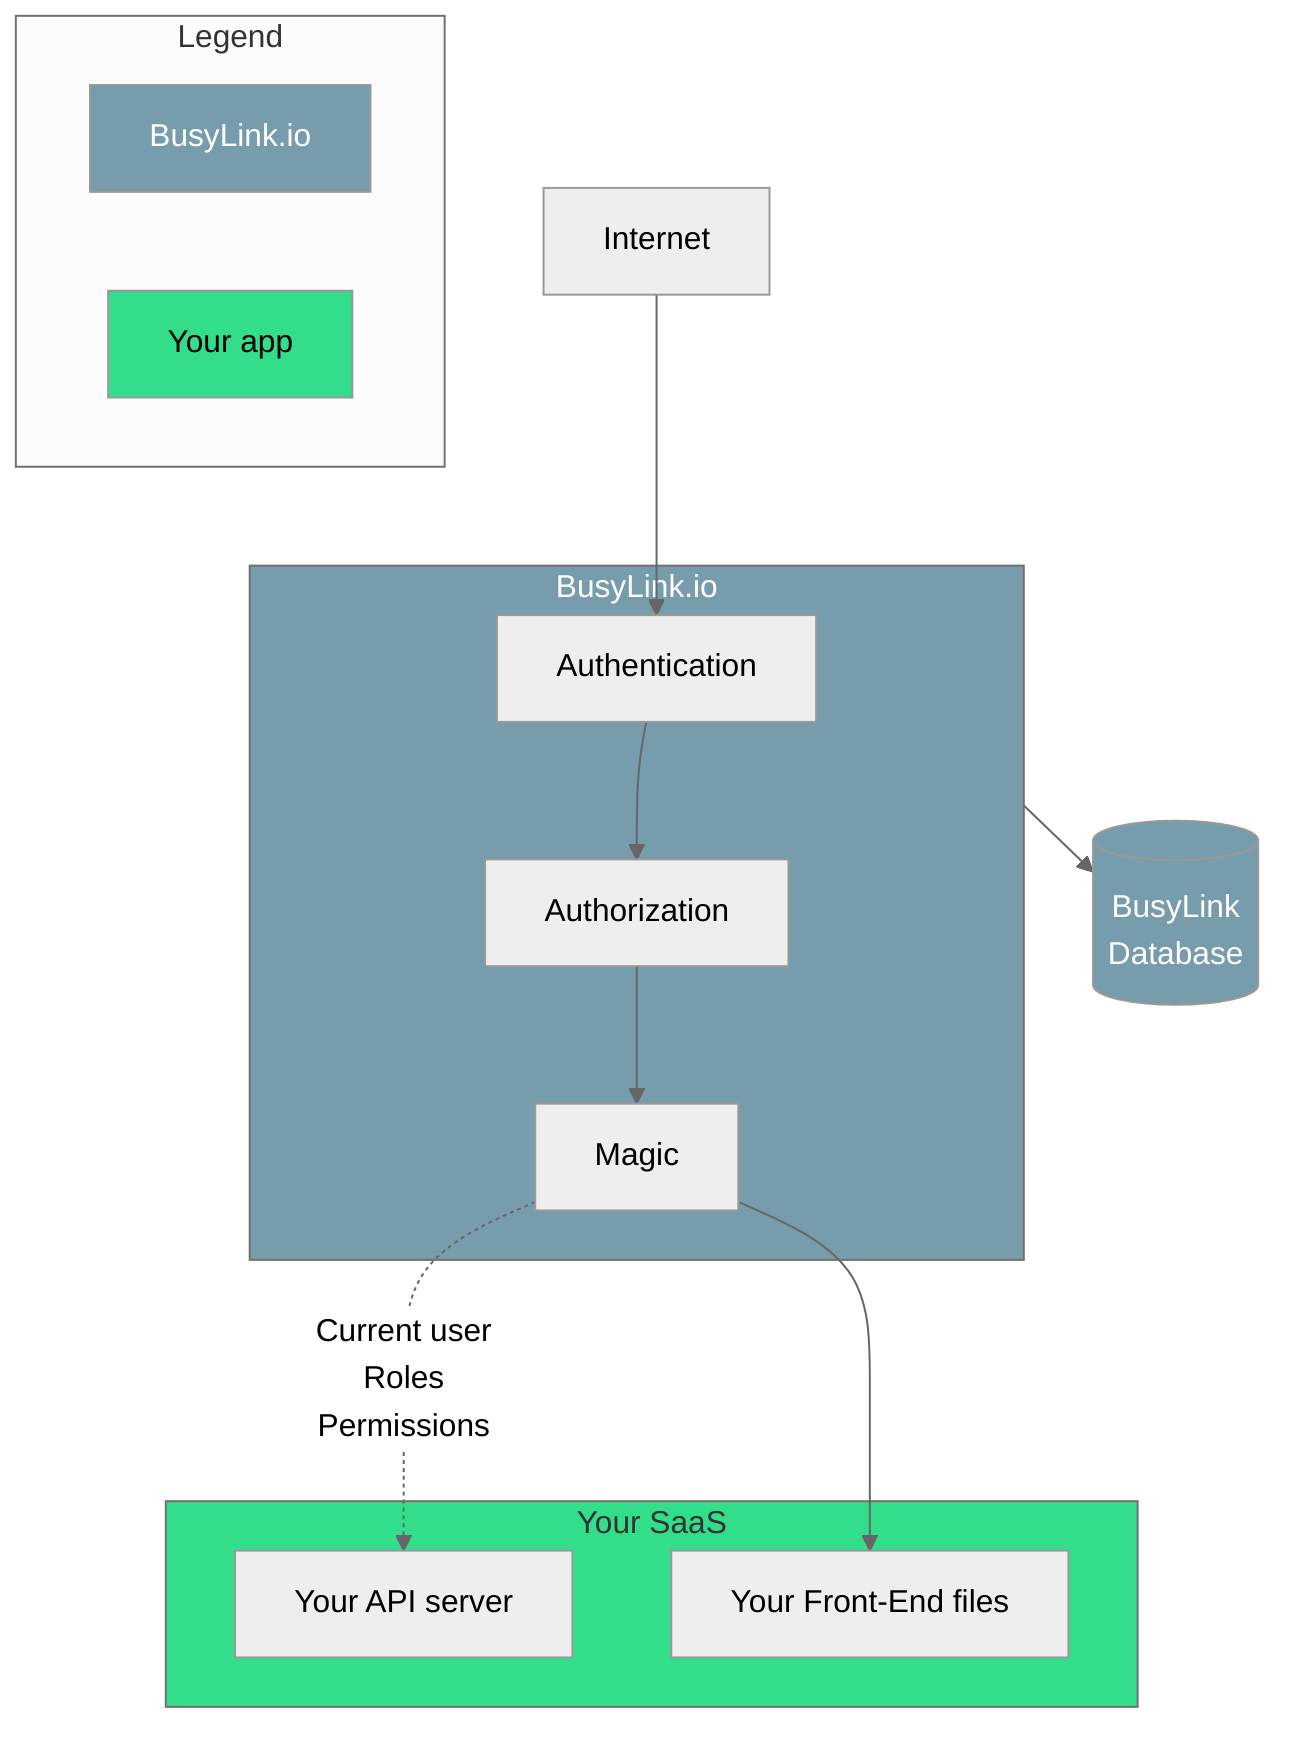 %%{init: {'theme':'neutral'}}%%
graph TD
    Internet[Internet]
    BLDB[(BusyLink\nDatabase)]
    
    YourAPIServer[Your API server]
    YourFrontEndFiles[Your Front-End files]

    subgraph BL[BusyLink.io]
        class LTitle hiddenClass;
        authN[Authentication]
        authZ[Authorization]
        magic[Magic]
    end
    
    Internet --> authN
    
    authN --> authZ
    authZ --> magic
    BL --> BLDB
    magic -. "Current user\nRoles\nPermissions" .-> YourAPIServer
    magic --> YourFrontEndFiles

    subgraph ys[Your SaaS]
        YourAPIServer
        YourFrontEndFiles
    end
    
    style BL fill:#779CAB,color:white
    style BLDB fill:#779CAB,color:white
    style L1 fill:#779CAB,color:white
    
    style ys fill:#32DE8A
    style L2 fill:#32DE8A
    
    subgraph Legend
        L1[BusyLink.io]
        L2[Your app]
    end